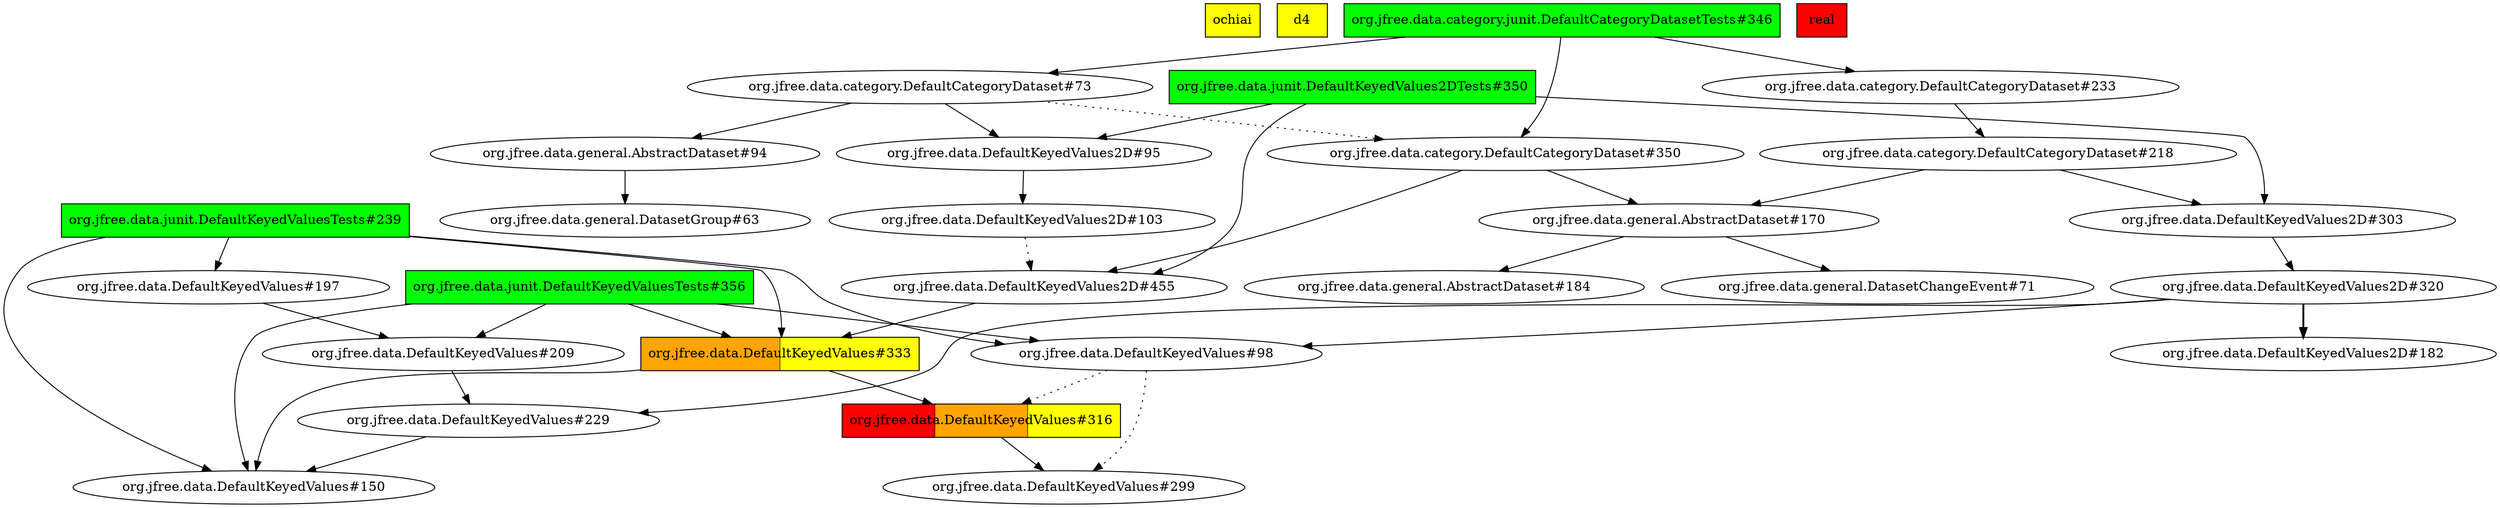 digraph enhanced {
	"ochiai" [style=striped shape=box fillcolor="yellow"];
	"d4" [style=striped shape=box fillcolor="yellow"];
	"org.jfree.data.DefaultKeyedValues#333" [style=striped shape=box fillcolor="orange:yellow"];
	"org.jfree.data.DefaultKeyedValues#316" [style=striped shape=box fillcolor="red:orange:yellow"];
	"org.jfree.data.junit.DefaultKeyedValuesTests#356" [style=striped shape=box fillcolor="green"];
	"real" [style=striped shape=box fillcolor="red"];
	"org.jfree.data.junit.DefaultKeyedValues2DTests#350" [style=striped shape=box fillcolor="green"];
	"org.jfree.data.category.junit.DefaultCategoryDatasetTests#346" [style=striped shape=box fillcolor="green"];
	"org.jfree.data.junit.DefaultKeyedValuesTests#239" [style=striped shape=box fillcolor="green"];
	"org.jfree.data.DefaultKeyedValues#316" -> "org.jfree.data.DefaultKeyedValues#299";
	"org.jfree.data.DefaultKeyedValues#98" -> "org.jfree.data.DefaultKeyedValues#299" [style=dotted];
	"org.jfree.data.junit.DefaultKeyedValuesTests#356" -> "org.jfree.data.DefaultKeyedValues#333";
	"org.jfree.data.DefaultKeyedValues2D#455" -> "org.jfree.data.DefaultKeyedValues#333";
	"org.jfree.data.junit.DefaultKeyedValuesTests#239" -> "org.jfree.data.DefaultKeyedValues#333";
	"org.jfree.data.general.AbstractDataset#170" -> "org.jfree.data.general.AbstractDataset#184";
	"org.jfree.data.DefaultKeyedValues#333" -> "org.jfree.data.DefaultKeyedValues#316";
	"org.jfree.data.DefaultKeyedValues#98" -> "org.jfree.data.DefaultKeyedValues#316" [style=dotted];
	"org.jfree.data.junit.DefaultKeyedValuesTests#356" -> "org.jfree.data.DefaultKeyedValues#98";
	"org.jfree.data.DefaultKeyedValues2D#320" -> "org.jfree.data.DefaultKeyedValues#98";
	"org.jfree.data.junit.DefaultKeyedValuesTests#239" -> "org.jfree.data.DefaultKeyedValues#98";
	"org.jfree.data.DefaultKeyedValues2D#320" -> "org.jfree.data.DefaultKeyedValues2D#182" [style=bold];
	"org.jfree.data.DefaultKeyedValues#209" -> "org.jfree.data.DefaultKeyedValues#229";
	"org.jfree.data.DefaultKeyedValues2D#320" -> "org.jfree.data.DefaultKeyedValues#229";
	"org.jfree.data.category.DefaultCategoryDataset#73" -> "org.jfree.data.general.AbstractDataset#94";
	"org.jfree.data.general.AbstractDataset#94" -> "org.jfree.data.general.DatasetGroup#63";
	"org.jfree.data.junit.DefaultKeyedValuesTests#356" -> "org.jfree.data.DefaultKeyedValues#209";
	"org.jfree.data.DefaultKeyedValues#197" -> "org.jfree.data.DefaultKeyedValues#209";
	"org.jfree.data.category.DefaultCategoryDataset#218" -> "org.jfree.data.general.AbstractDataset#170";
	"org.jfree.data.category.DefaultCategoryDataset#350" -> "org.jfree.data.general.AbstractDataset#170";
	"org.jfree.data.category.DefaultCategoryDataset#233" -> "org.jfree.data.category.DefaultCategoryDataset#218";
	"org.jfree.data.general.AbstractDataset#170" -> "org.jfree.data.general.DatasetChangeEvent#71";
	"org.jfree.data.DefaultKeyedValues#333" -> "org.jfree.data.DefaultKeyedValues#150";
	"org.jfree.data.DefaultKeyedValues#229" -> "org.jfree.data.DefaultKeyedValues#150";
	"org.jfree.data.junit.DefaultKeyedValuesTests#356" -> "org.jfree.data.DefaultKeyedValues#150";
	"org.jfree.data.junit.DefaultKeyedValuesTests#239" -> "org.jfree.data.DefaultKeyedValues#150";
	"org.jfree.data.category.DefaultCategoryDataset#218" -> "org.jfree.data.DefaultKeyedValues2D#303";
	"org.jfree.data.junit.DefaultKeyedValues2DTests#350" -> "org.jfree.data.DefaultKeyedValues2D#303";
	"org.jfree.data.category.junit.DefaultCategoryDatasetTests#346" -> "org.jfree.data.category.DefaultCategoryDataset#233";
	"org.jfree.data.DefaultKeyedValues2D#103" -> "org.jfree.data.DefaultKeyedValues2D#455" [style=dotted];
	"org.jfree.data.junit.DefaultKeyedValues2DTests#350" -> "org.jfree.data.DefaultKeyedValues2D#455";
	"org.jfree.data.category.DefaultCategoryDataset#350" -> "org.jfree.data.DefaultKeyedValues2D#455";
	"org.jfree.data.DefaultKeyedValues2D#95" -> "org.jfree.data.DefaultKeyedValues2D#103";
	"org.jfree.data.junit.DefaultKeyedValues2DTests#350" -> "org.jfree.data.DefaultKeyedValues2D#95";
	"org.jfree.data.category.DefaultCategoryDataset#73" -> "org.jfree.data.DefaultKeyedValues2D#95";
	"org.jfree.data.category.junit.DefaultCategoryDatasetTests#346" -> "org.jfree.data.category.DefaultCategoryDataset#350";
	"org.jfree.data.category.DefaultCategoryDataset#73" -> "org.jfree.data.category.DefaultCategoryDataset#350" [style=dotted];
	"org.jfree.data.DefaultKeyedValues2D#303" -> "org.jfree.data.DefaultKeyedValues2D#320";
	"org.jfree.data.junit.DefaultKeyedValuesTests#239" -> "org.jfree.data.DefaultKeyedValues#197";
	"org.jfree.data.category.junit.DefaultCategoryDatasetTests#346" -> "org.jfree.data.category.DefaultCategoryDataset#73";
}
